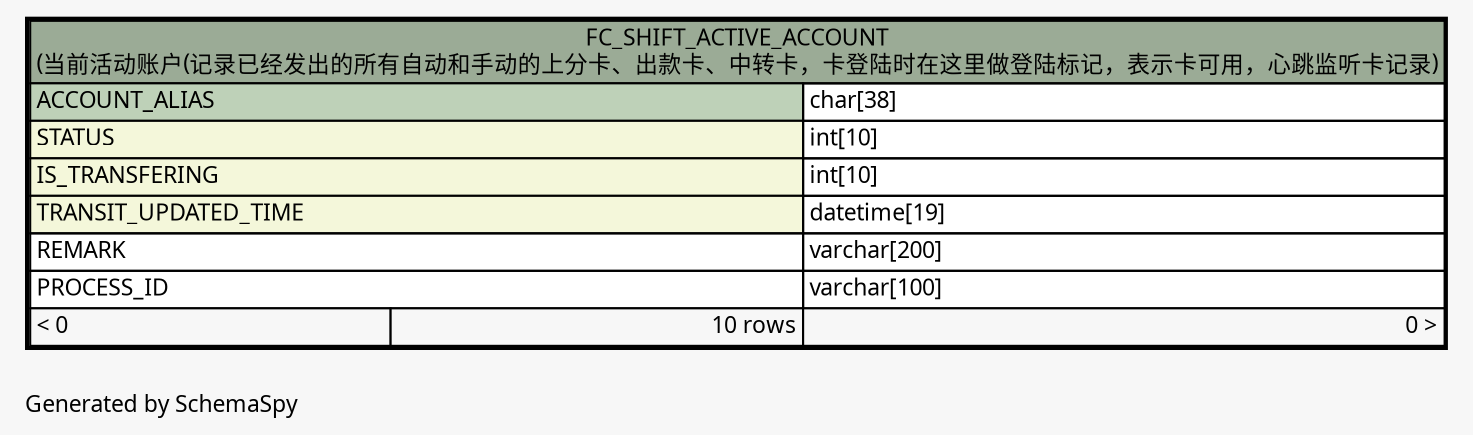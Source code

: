 // dot 2.26.0 on Linux 2.6.32-504.8.1.el6.x86_64
// SchemaSpy rev Unknown
digraph "oneDegreeRelationshipsDiagram" {
  graph [
    rankdir="RL"
    bgcolor="#f7f7f7"
    label="\nGenerated by SchemaSpy"
    labeljust="l"
    nodesep="0.18"
    ranksep="0.46"
    fontname="Microsoft YaHei"
    fontsize="11"
  ];
  node [
    fontname="Microsoft YaHei"
    fontsize="11"
    shape="plaintext"
  ];
  edge [
    arrowsize="0.8"
  ];
  "FC_SHIFT_ACTIVE_ACCOUNT" [
    label=<
    <TABLE BORDER="2" CELLBORDER="1" CELLSPACING="0" BGCOLOR="#ffffff">
      <TR><TD COLSPAN="3" BGCOLOR="#9bab96" ALIGN="CENTER">FC_SHIFT_ACTIVE_ACCOUNT<br/>(当前活动账户(记录已经发出的所有自动和手动的上分卡、出款卡、中转卡，卡登陆时在这里做登陆标记，表示卡可用，心跳监听卡记录)</TD></TR>
      <TR><TD PORT="ACCOUNT_ALIAS" COLSPAN="2" BGCOLOR="#bed1b8" ALIGN="LEFT">ACCOUNT_ALIAS</TD><TD PORT="ACCOUNT_ALIAS.type" ALIGN="LEFT">char[38]</TD></TR>
      <TR><TD PORT="STATUS" COLSPAN="2" BGCOLOR="#f4f7da" ALIGN="LEFT">STATUS</TD><TD PORT="STATUS.type" ALIGN="LEFT">int[10]</TD></TR>
      <TR><TD PORT="IS_TRANSFERING" COLSPAN="2" BGCOLOR="#f4f7da" ALIGN="LEFT">IS_TRANSFERING</TD><TD PORT="IS_TRANSFERING.type" ALIGN="LEFT">int[10]</TD></TR>
      <TR><TD PORT="TRANSIT_UPDATED_TIME" COLSPAN="2" BGCOLOR="#f4f7da" ALIGN="LEFT">TRANSIT_UPDATED_TIME</TD><TD PORT="TRANSIT_UPDATED_TIME.type" ALIGN="LEFT">datetime[19]</TD></TR>
      <TR><TD PORT="REMARK" COLSPAN="2" ALIGN="LEFT">REMARK</TD><TD PORT="REMARK.type" ALIGN="LEFT">varchar[200]</TD></TR>
      <TR><TD PORT="PROCESS_ID" COLSPAN="2" ALIGN="LEFT">PROCESS_ID</TD><TD PORT="PROCESS_ID.type" ALIGN="LEFT">varchar[100]</TD></TR>
      <TR><TD ALIGN="LEFT" BGCOLOR="#f7f7f7">&lt; 0</TD><TD ALIGN="RIGHT" BGCOLOR="#f7f7f7">10 rows</TD><TD ALIGN="RIGHT" BGCOLOR="#f7f7f7">0 &gt;</TD></TR>
    </TABLE>>
    URL="FC_SHIFT_ACTIVE_ACCOUNT.html"
    tooltip="FC_SHIFT_ACTIVE_ACCOUNT"
  ];
}
